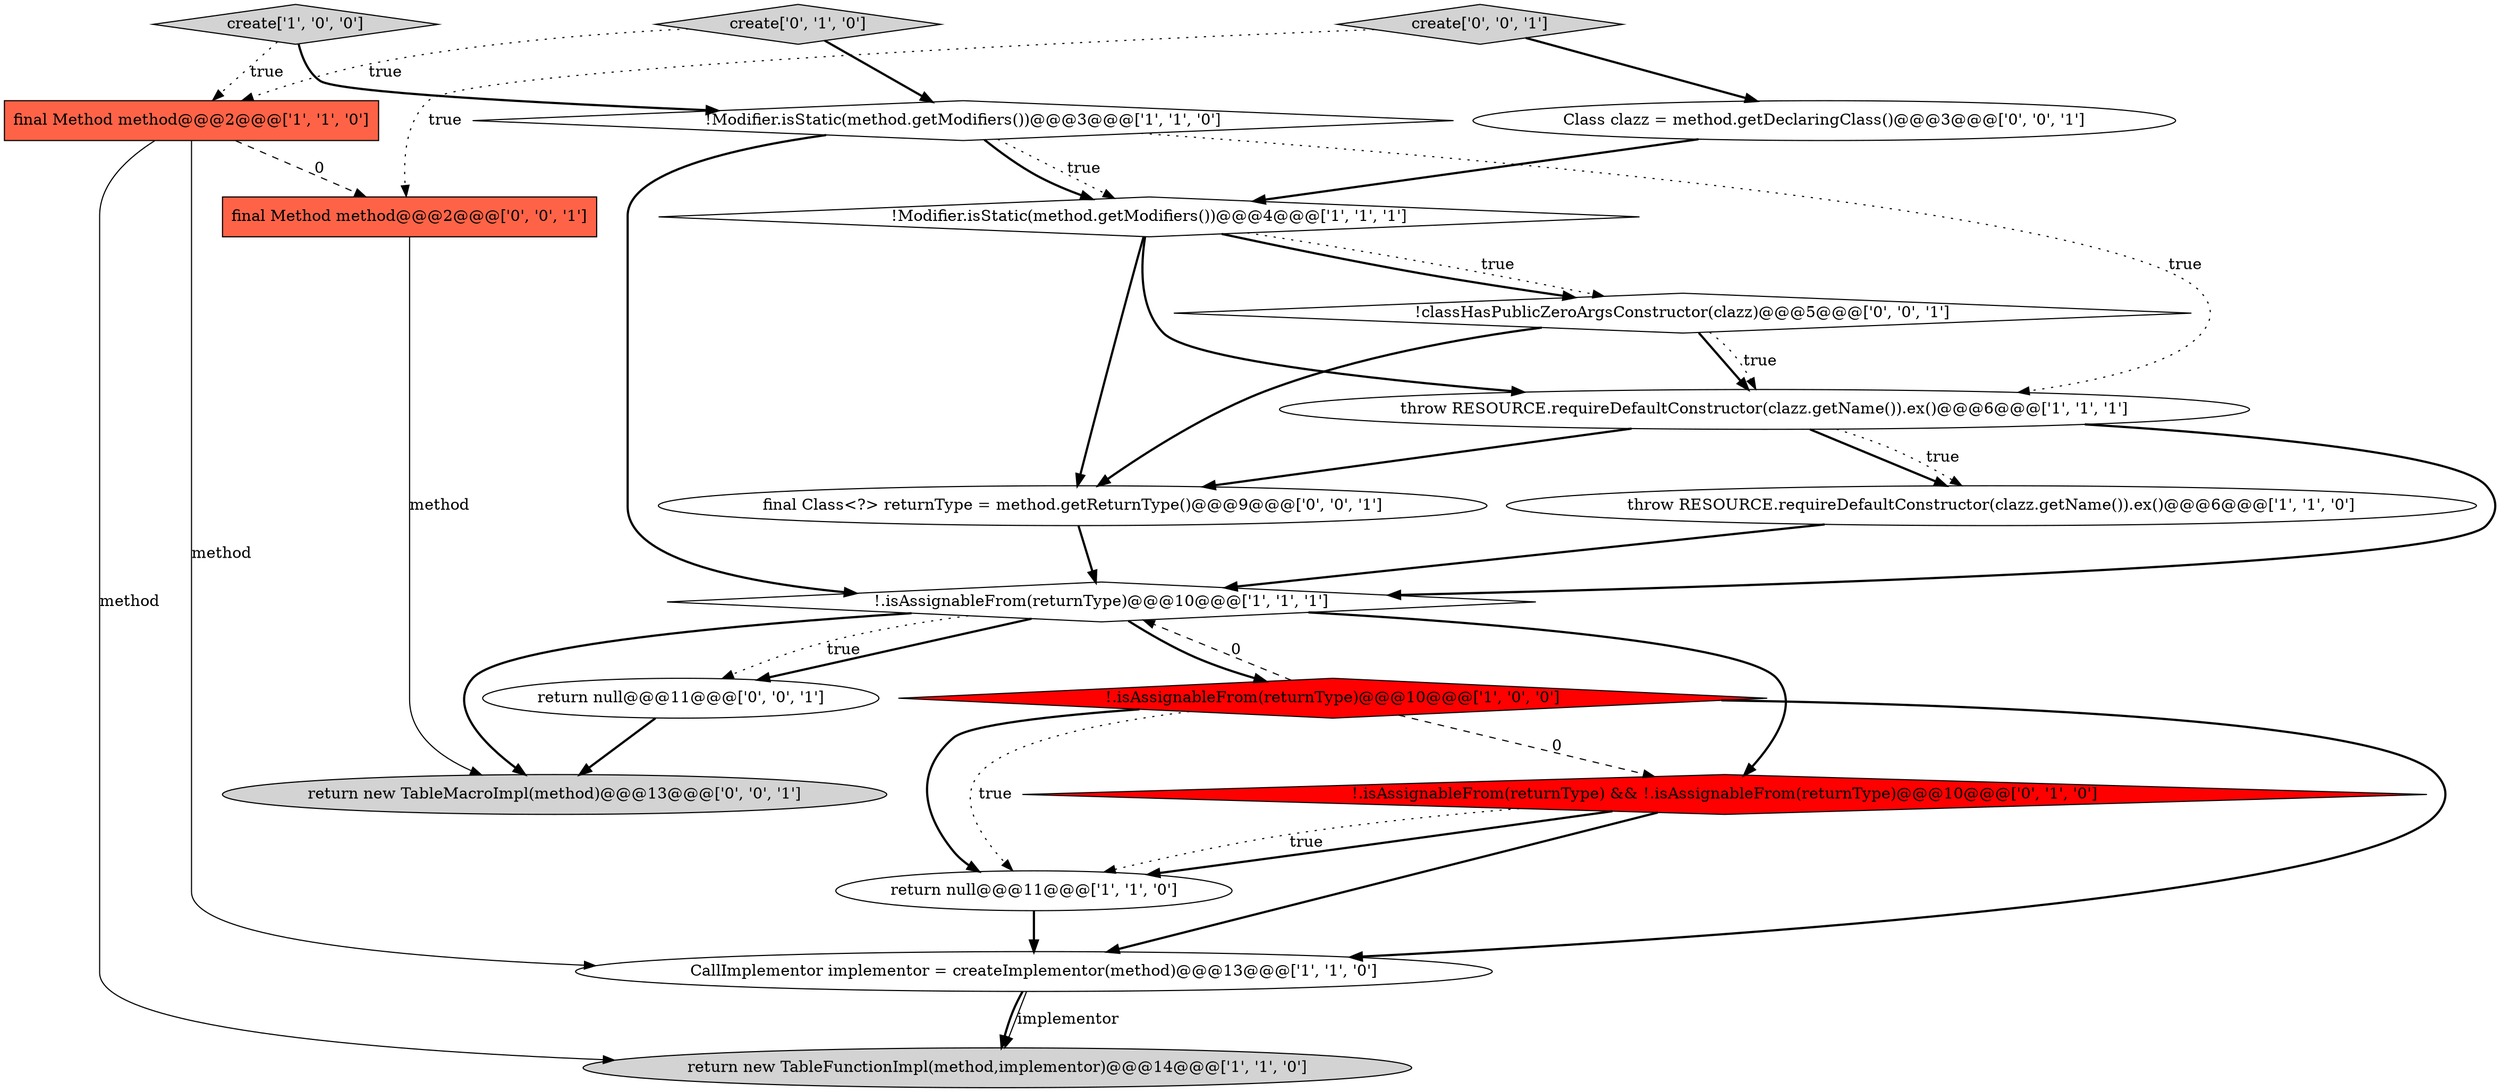 digraph {
10 [style = filled, label = "!.isAssignableFrom(returnType)@@@10@@@['1', '1', '1']", fillcolor = white, shape = diamond image = "AAA0AAABBB1BBB"];
11 [style = filled, label = "create['0', '1', '0']", fillcolor = lightgray, shape = diamond image = "AAA0AAABBB2BBB"];
4 [style = filled, label = "CallImplementor implementor = createImplementor(method)@@@13@@@['1', '1', '0']", fillcolor = white, shape = ellipse image = "AAA0AAABBB1BBB"];
14 [style = filled, label = "return null@@@11@@@['0', '0', '1']", fillcolor = white, shape = ellipse image = "AAA0AAABBB3BBB"];
13 [style = filled, label = "final Class<?> returnType = method.getReturnType()@@@9@@@['0', '0', '1']", fillcolor = white, shape = ellipse image = "AAA0AAABBB3BBB"];
15 [style = filled, label = "!classHasPublicZeroArgsConstructor(clazz)@@@5@@@['0', '0', '1']", fillcolor = white, shape = diamond image = "AAA0AAABBB3BBB"];
0 [style = filled, label = "!Modifier.isStatic(method.getModifiers())@@@3@@@['1', '1', '0']", fillcolor = white, shape = diamond image = "AAA0AAABBB1BBB"];
3 [style = filled, label = "return null@@@11@@@['1', '1', '0']", fillcolor = white, shape = ellipse image = "AAA0AAABBB1BBB"];
12 [style = filled, label = "!.isAssignableFrom(returnType) && !.isAssignableFrom(returnType)@@@10@@@['0', '1', '0']", fillcolor = red, shape = diamond image = "AAA1AAABBB2BBB"];
17 [style = filled, label = "Class clazz = method.getDeclaringClass()@@@3@@@['0', '0', '1']", fillcolor = white, shape = ellipse image = "AAA0AAABBB3BBB"];
18 [style = filled, label = "create['0', '0', '1']", fillcolor = lightgray, shape = diamond image = "AAA0AAABBB3BBB"];
8 [style = filled, label = "!Modifier.isStatic(method.getModifiers())@@@4@@@['1', '1', '1']", fillcolor = white, shape = diamond image = "AAA0AAABBB1BBB"];
2 [style = filled, label = "return new TableFunctionImpl(method,implementor)@@@14@@@['1', '1', '0']", fillcolor = lightgray, shape = ellipse image = "AAA0AAABBB1BBB"];
9 [style = filled, label = "final Method method@@@2@@@['1', '1', '0']", fillcolor = tomato, shape = box image = "AAA0AAABBB1BBB"];
16 [style = filled, label = "return new TableMacroImpl(method)@@@13@@@['0', '0', '1']", fillcolor = lightgray, shape = ellipse image = "AAA0AAABBB3BBB"];
7 [style = filled, label = "create['1', '0', '0']", fillcolor = lightgray, shape = diamond image = "AAA0AAABBB1BBB"];
6 [style = filled, label = "throw RESOURCE.requireDefaultConstructor(clazz.getName()).ex()@@@6@@@['1', '1', '1']", fillcolor = white, shape = ellipse image = "AAA0AAABBB1BBB"];
1 [style = filled, label = "!.isAssignableFrom(returnType)@@@10@@@['1', '0', '0']", fillcolor = red, shape = diamond image = "AAA1AAABBB1BBB"];
19 [style = filled, label = "final Method method@@@2@@@['0', '0', '1']", fillcolor = tomato, shape = box image = "AAA0AAABBB3BBB"];
5 [style = filled, label = "throw RESOURCE.requireDefaultConstructor(clazz.getName()).ex()@@@6@@@['1', '1', '0']", fillcolor = white, shape = ellipse image = "AAA0AAABBB1BBB"];
14->16 [style = bold, label=""];
17->8 [style = bold, label=""];
5->10 [style = bold, label=""];
12->3 [style = dotted, label="true"];
13->10 [style = bold, label=""];
1->4 [style = bold, label=""];
15->13 [style = bold, label=""];
8->15 [style = bold, label=""];
10->14 [style = bold, label=""];
18->19 [style = dotted, label="true"];
1->3 [style = bold, label=""];
18->17 [style = bold, label=""];
8->15 [style = dotted, label="true"];
11->9 [style = dotted, label="true"];
8->6 [style = bold, label=""];
7->0 [style = bold, label=""];
15->6 [style = bold, label=""];
4->2 [style = bold, label=""];
1->10 [style = dashed, label="0"];
7->9 [style = dotted, label="true"];
0->6 [style = dotted, label="true"];
19->16 [style = solid, label="method"];
3->4 [style = bold, label=""];
9->4 [style = solid, label="method"];
10->14 [style = dotted, label="true"];
1->3 [style = dotted, label="true"];
0->8 [style = dotted, label="true"];
4->2 [style = solid, label="implementor"];
9->19 [style = dashed, label="0"];
1->12 [style = dashed, label="0"];
6->5 [style = bold, label=""];
0->10 [style = bold, label=""];
11->0 [style = bold, label=""];
10->16 [style = bold, label=""];
12->4 [style = bold, label=""];
10->12 [style = bold, label=""];
15->6 [style = dotted, label="true"];
6->10 [style = bold, label=""];
6->13 [style = bold, label=""];
0->8 [style = bold, label=""];
9->2 [style = solid, label="method"];
12->3 [style = bold, label=""];
10->1 [style = bold, label=""];
8->13 [style = bold, label=""];
6->5 [style = dotted, label="true"];
}
